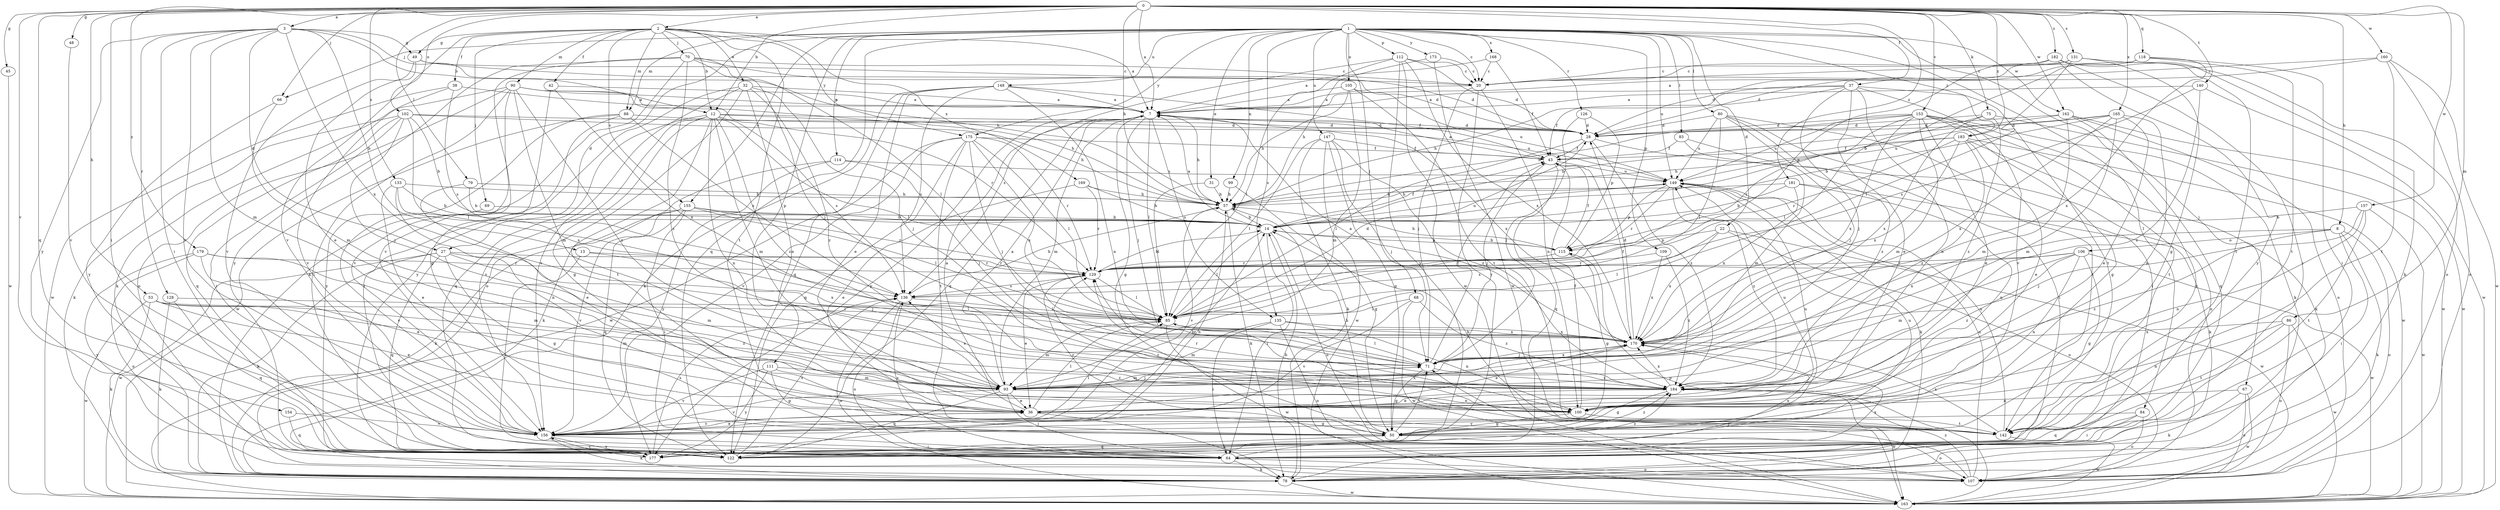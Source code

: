 strict digraph  {
0;
1;
2;
3;
7;
8;
12;
13;
14;
20;
22;
27;
28;
31;
32;
36;
37;
38;
42;
43;
45;
48;
49;
50;
53;
57;
64;
66;
67;
68;
69;
70;
71;
75;
78;
79;
80;
83;
84;
85;
86;
88;
90;
93;
99;
100;
102;
105;
106;
107;
109;
111;
112;
114;
115;
118;
122;
126;
128;
129;
131;
133;
135;
136;
140;
142;
147;
148;
149;
153;
154;
155;
156;
157;
160;
162;
163;
165;
168;
169;
170;
173;
175;
177;
179;
181;
182;
183;
184;
0 -> 2  [label=a];
0 -> 3  [label=a];
0 -> 7  [label=a];
0 -> 8  [label=b];
0 -> 12  [label=b];
0 -> 37  [label=f];
0 -> 45  [label=g];
0 -> 48  [label=g];
0 -> 53  [label=h];
0 -> 57  [label=h];
0 -> 64  [label=i];
0 -> 66  [label=j];
0 -> 75  [label=k];
0 -> 79  [label=l];
0 -> 86  [label=m];
0 -> 102  [label=o];
0 -> 118  [label=q];
0 -> 122  [label=q];
0 -> 131  [label=s];
0 -> 133  [label=s];
0 -> 140  [label=t];
0 -> 153  [label=v];
0 -> 154  [label=v];
0 -> 157  [label=w];
0 -> 160  [label=w];
0 -> 162  [label=w];
0 -> 165  [label=x];
0 -> 179  [label=z];
0 -> 181  [label=z];
0 -> 182  [label=z];
0 -> 183  [label=z];
1 -> 20  [label=c];
1 -> 22  [label=d];
1 -> 27  [label=d];
1 -> 31  [label=e];
1 -> 66  [label=j];
1 -> 67  [label=j];
1 -> 68  [label=j];
1 -> 80  [label=l];
1 -> 83  [label=l];
1 -> 84  [label=l];
1 -> 88  [label=m];
1 -> 99  [label=n];
1 -> 105  [label=o];
1 -> 109  [label=p];
1 -> 111  [label=p];
1 -> 112  [label=p];
1 -> 114  [label=p];
1 -> 122  [label=q];
1 -> 126  [label=r];
1 -> 135  [label=s];
1 -> 147  [label=u];
1 -> 148  [label=u];
1 -> 149  [label=u];
1 -> 155  [label=v];
1 -> 162  [label=w];
1 -> 168  [label=x];
1 -> 173  [label=y];
1 -> 175  [label=y];
1 -> 183  [label=z];
2 -> 7  [label=a];
2 -> 12  [label=b];
2 -> 32  [label=e];
2 -> 38  [label=f];
2 -> 42  [label=f];
2 -> 49  [label=g];
2 -> 69  [label=j];
2 -> 70  [label=j];
2 -> 88  [label=m];
2 -> 90  [label=m];
2 -> 142  [label=t];
2 -> 155  [label=v];
2 -> 156  [label=v];
2 -> 169  [label=x];
2 -> 175  [label=y];
3 -> 12  [label=b];
3 -> 13  [label=b];
3 -> 27  [label=d];
3 -> 49  [label=g];
3 -> 57  [label=h];
3 -> 64  [label=i];
3 -> 93  [label=m];
3 -> 128  [label=r];
3 -> 156  [label=v];
3 -> 170  [label=x];
3 -> 177  [label=y];
7 -> 28  [label=d];
7 -> 50  [label=g];
7 -> 57  [label=h];
7 -> 71  [label=j];
7 -> 85  [label=l];
7 -> 93  [label=m];
7 -> 122  [label=q];
7 -> 135  [label=s];
7 -> 170  [label=x];
7 -> 177  [label=y];
8 -> 64  [label=i];
8 -> 78  [label=k];
8 -> 106  [label=o];
8 -> 107  [label=o];
8 -> 170  [label=x];
8 -> 184  [label=z];
12 -> 28  [label=d];
12 -> 50  [label=g];
12 -> 85  [label=l];
12 -> 93  [label=m];
12 -> 100  [label=n];
12 -> 122  [label=q];
12 -> 136  [label=s];
12 -> 142  [label=t];
12 -> 149  [label=u];
12 -> 156  [label=v];
12 -> 184  [label=z];
13 -> 64  [label=i];
13 -> 129  [label=r];
13 -> 170  [label=x];
14 -> 7  [label=a];
14 -> 43  [label=f];
14 -> 64  [label=i];
14 -> 85  [label=l];
14 -> 107  [label=o];
14 -> 115  [label=p];
14 -> 149  [label=u];
20 -> 7  [label=a];
20 -> 71  [label=j];
20 -> 100  [label=n];
20 -> 177  [label=y];
22 -> 85  [label=l];
22 -> 107  [label=o];
22 -> 115  [label=p];
22 -> 163  [label=w];
22 -> 170  [label=x];
27 -> 50  [label=g];
27 -> 71  [label=j];
27 -> 78  [label=k];
27 -> 93  [label=m];
27 -> 122  [label=q];
27 -> 129  [label=r];
27 -> 163  [label=w];
28 -> 43  [label=f];
28 -> 85  [label=l];
28 -> 107  [label=o];
28 -> 184  [label=z];
31 -> 57  [label=h];
31 -> 85  [label=l];
32 -> 7  [label=a];
32 -> 71  [label=j];
32 -> 100  [label=n];
32 -> 107  [label=o];
32 -> 156  [label=v];
32 -> 177  [label=y];
32 -> 184  [label=z];
36 -> 7  [label=a];
36 -> 50  [label=g];
36 -> 78  [label=k];
36 -> 85  [label=l];
36 -> 149  [label=u];
36 -> 156  [label=v];
36 -> 170  [label=x];
37 -> 7  [label=a];
37 -> 36  [label=e];
37 -> 43  [label=f];
37 -> 57  [label=h];
37 -> 71  [label=j];
37 -> 100  [label=n];
37 -> 142  [label=t];
37 -> 156  [label=v];
38 -> 7  [label=a];
38 -> 136  [label=s];
38 -> 156  [label=v];
38 -> 163  [label=w];
42 -> 7  [label=a];
42 -> 50  [label=g];
42 -> 170  [label=x];
43 -> 7  [label=a];
43 -> 71  [label=j];
43 -> 122  [label=q];
43 -> 149  [label=u];
45 -> 163  [label=w];
48 -> 156  [label=v];
49 -> 20  [label=c];
49 -> 28  [label=d];
49 -> 36  [label=e];
49 -> 156  [label=v];
50 -> 57  [label=h];
50 -> 71  [label=j];
50 -> 107  [label=o];
50 -> 122  [label=q];
50 -> 129  [label=r];
50 -> 149  [label=u];
50 -> 184  [label=z];
53 -> 36  [label=e];
53 -> 78  [label=k];
53 -> 85  [label=l];
53 -> 93  [label=m];
53 -> 163  [label=w];
53 -> 184  [label=z];
57 -> 14  [label=b];
57 -> 78  [label=k];
57 -> 156  [label=v];
64 -> 78  [label=k];
64 -> 107  [label=o];
64 -> 136  [label=s];
64 -> 170  [label=x];
66 -> 93  [label=m];
66 -> 177  [label=y];
67 -> 78  [label=k];
67 -> 100  [label=n];
67 -> 107  [label=o];
67 -> 163  [label=w];
68 -> 85  [label=l];
68 -> 156  [label=v];
68 -> 163  [label=w];
68 -> 184  [label=z];
69 -> 14  [label=b];
69 -> 156  [label=v];
70 -> 20  [label=c];
70 -> 28  [label=d];
70 -> 71  [label=j];
70 -> 78  [label=k];
70 -> 85  [label=l];
70 -> 156  [label=v];
70 -> 177  [label=y];
70 -> 184  [label=z];
71 -> 43  [label=f];
71 -> 50  [label=g];
71 -> 85  [label=l];
71 -> 93  [label=m];
71 -> 170  [label=x];
71 -> 184  [label=z];
75 -> 28  [label=d];
75 -> 85  [label=l];
75 -> 163  [label=w];
75 -> 170  [label=x];
75 -> 184  [label=z];
78 -> 14  [label=b];
78 -> 163  [label=w];
78 -> 170  [label=x];
79 -> 14  [label=b];
79 -> 36  [label=e];
79 -> 57  [label=h];
80 -> 28  [label=d];
80 -> 64  [label=i];
80 -> 71  [label=j];
80 -> 85  [label=l];
80 -> 142  [label=t];
80 -> 149  [label=u];
80 -> 184  [label=z];
83 -> 43  [label=f];
83 -> 64  [label=i];
83 -> 93  [label=m];
84 -> 64  [label=i];
84 -> 107  [label=o];
84 -> 122  [label=q];
84 -> 156  [label=v];
85 -> 28  [label=d];
85 -> 93  [label=m];
85 -> 163  [label=w];
85 -> 170  [label=x];
86 -> 100  [label=n];
86 -> 107  [label=o];
86 -> 142  [label=t];
86 -> 163  [label=w];
86 -> 170  [label=x];
88 -> 28  [label=d];
88 -> 64  [label=i];
88 -> 136  [label=s];
88 -> 163  [label=w];
88 -> 177  [label=y];
90 -> 7  [label=a];
90 -> 57  [label=h];
90 -> 64  [label=i];
90 -> 78  [label=k];
90 -> 93  [label=m];
90 -> 107  [label=o];
90 -> 129  [label=r];
90 -> 156  [label=v];
90 -> 184  [label=z];
93 -> 7  [label=a];
93 -> 36  [label=e];
93 -> 64  [label=i];
93 -> 71  [label=j];
93 -> 100  [label=n];
93 -> 122  [label=q];
93 -> 136  [label=s];
93 -> 156  [label=v];
99 -> 50  [label=g];
99 -> 57  [label=h];
100 -> 43  [label=f];
100 -> 50  [label=g];
100 -> 129  [label=r];
100 -> 142  [label=t];
102 -> 14  [label=b];
102 -> 28  [label=d];
102 -> 57  [label=h];
102 -> 64  [label=i];
102 -> 71  [label=j];
102 -> 78  [label=k];
102 -> 85  [label=l];
102 -> 122  [label=q];
105 -> 7  [label=a];
105 -> 57  [label=h];
105 -> 93  [label=m];
105 -> 142  [label=t];
105 -> 149  [label=u];
106 -> 50  [label=g];
106 -> 93  [label=m];
106 -> 100  [label=n];
106 -> 129  [label=r];
106 -> 136  [label=s];
106 -> 163  [label=w];
106 -> 184  [label=z];
107 -> 71  [label=j];
107 -> 149  [label=u];
107 -> 184  [label=z];
109 -> 129  [label=r];
109 -> 170  [label=x];
109 -> 184  [label=z];
111 -> 50  [label=g];
111 -> 93  [label=m];
111 -> 156  [label=v];
111 -> 177  [label=y];
111 -> 184  [label=z];
112 -> 20  [label=c];
112 -> 28  [label=d];
112 -> 85  [label=l];
112 -> 136  [label=s];
112 -> 163  [label=w];
112 -> 170  [label=x];
112 -> 177  [label=y];
114 -> 71  [label=j];
114 -> 78  [label=k];
114 -> 149  [label=u];
114 -> 177  [label=y];
115 -> 14  [label=b];
115 -> 43  [label=f];
115 -> 50  [label=g];
115 -> 57  [label=h];
115 -> 129  [label=r];
118 -> 14  [label=b];
118 -> 20  [label=c];
118 -> 28  [label=d];
118 -> 64  [label=i];
118 -> 142  [label=t];
118 -> 170  [label=x];
122 -> 136  [label=s];
122 -> 149  [label=u];
126 -> 28  [label=d];
126 -> 71  [label=j];
126 -> 115  [label=p];
128 -> 78  [label=k];
128 -> 85  [label=l];
128 -> 122  [label=q];
129 -> 14  [label=b];
129 -> 36  [label=e];
129 -> 85  [label=l];
129 -> 136  [label=s];
131 -> 20  [label=c];
131 -> 28  [label=d];
131 -> 50  [label=g];
131 -> 78  [label=k];
131 -> 85  [label=l];
131 -> 142  [label=t];
133 -> 14  [label=b];
133 -> 36  [label=e];
133 -> 57  [label=h];
133 -> 100  [label=n];
133 -> 136  [label=s];
135 -> 64  [label=i];
135 -> 93  [label=m];
135 -> 100  [label=n];
135 -> 107  [label=o];
135 -> 170  [label=x];
136 -> 57  [label=h];
136 -> 85  [label=l];
136 -> 107  [label=o];
136 -> 163  [label=w];
140 -> 7  [label=a];
140 -> 136  [label=s];
140 -> 163  [label=w];
140 -> 184  [label=z];
142 -> 14  [label=b];
142 -> 129  [label=r];
142 -> 149  [label=u];
142 -> 163  [label=w];
142 -> 170  [label=x];
147 -> 43  [label=f];
147 -> 50  [label=g];
147 -> 71  [label=j];
147 -> 78  [label=k];
147 -> 85  [label=l];
147 -> 163  [label=w];
147 -> 184  [label=z];
148 -> 7  [label=a];
148 -> 36  [label=e];
148 -> 43  [label=f];
148 -> 78  [label=k];
148 -> 100  [label=n];
148 -> 122  [label=q];
148 -> 136  [label=s];
149 -> 57  [label=h];
149 -> 78  [label=k];
149 -> 115  [label=p];
149 -> 129  [label=r];
149 -> 184  [label=z];
153 -> 28  [label=d];
153 -> 36  [label=e];
153 -> 50  [label=g];
153 -> 57  [label=h];
153 -> 78  [label=k];
153 -> 93  [label=m];
153 -> 129  [label=r];
153 -> 142  [label=t];
153 -> 149  [label=u];
153 -> 170  [label=x];
153 -> 177  [label=y];
154 -> 122  [label=q];
154 -> 156  [label=v];
155 -> 14  [label=b];
155 -> 64  [label=i];
155 -> 78  [label=k];
155 -> 85  [label=l];
155 -> 122  [label=q];
155 -> 129  [label=r];
155 -> 156  [label=v];
156 -> 14  [label=b];
156 -> 36  [label=e];
156 -> 64  [label=i];
156 -> 78  [label=k];
156 -> 85  [label=l];
156 -> 177  [label=y];
157 -> 14  [label=b];
157 -> 71  [label=j];
157 -> 100  [label=n];
157 -> 142  [label=t];
157 -> 163  [label=w];
160 -> 7  [label=a];
160 -> 20  [label=c];
160 -> 107  [label=o];
160 -> 142  [label=t];
160 -> 163  [label=w];
162 -> 14  [label=b];
162 -> 28  [label=d];
162 -> 93  [label=m];
162 -> 107  [label=o];
162 -> 122  [label=q];
162 -> 163  [label=w];
163 -> 115  [label=p];
165 -> 14  [label=b];
165 -> 28  [label=d];
165 -> 36  [label=e];
165 -> 93  [label=m];
165 -> 100  [label=n];
165 -> 149  [label=u];
165 -> 170  [label=x];
168 -> 7  [label=a];
168 -> 20  [label=c];
168 -> 43  [label=f];
169 -> 14  [label=b];
169 -> 36  [label=e];
169 -> 57  [label=h];
169 -> 129  [label=r];
170 -> 7  [label=a];
170 -> 28  [label=d];
170 -> 36  [label=e];
170 -> 43  [label=f];
170 -> 71  [label=j];
173 -> 20  [label=c];
173 -> 57  [label=h];
173 -> 163  [label=w];
175 -> 43  [label=f];
175 -> 71  [label=j];
175 -> 85  [label=l];
175 -> 122  [label=q];
175 -> 129  [label=r];
175 -> 142  [label=t];
175 -> 156  [label=v];
175 -> 163  [label=w];
175 -> 170  [label=x];
177 -> 57  [label=h];
177 -> 136  [label=s];
177 -> 156  [label=v];
177 -> 184  [label=z];
179 -> 36  [label=e];
179 -> 93  [label=m];
179 -> 107  [label=o];
179 -> 129  [label=r];
179 -> 177  [label=y];
181 -> 14  [label=b];
181 -> 57  [label=h];
181 -> 78  [label=k];
181 -> 100  [label=n];
181 -> 170  [label=x];
182 -> 20  [label=c];
182 -> 64  [label=i];
182 -> 107  [label=o];
182 -> 115  [label=p];
182 -> 177  [label=y];
183 -> 36  [label=e];
183 -> 43  [label=f];
183 -> 57  [label=h];
183 -> 78  [label=k];
183 -> 129  [label=r];
183 -> 163  [label=w];
183 -> 170  [label=x];
183 -> 184  [label=z];
184 -> 36  [label=e];
184 -> 50  [label=g];
184 -> 129  [label=r];
184 -> 163  [label=w];
184 -> 170  [label=x];
}
